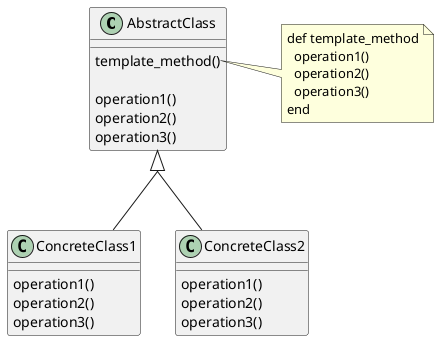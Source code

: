 @startuml
skinparam groupInheritance 2

class AbstractClass {
    template_method()

    operation1()
    operation2()
    operation3()
}

class ConcreteClass1 extends AbstractClass {
    operation1()
    operation2()
    operation3()
}

class ConcreteClass2 extends AbstractClass {
    operation1()
    operation2()
    operation3()
}

note right of AbstractClass::template_method
def template_method
  operation1()
  operation2()
  operation3()
end
end note

@enduml
